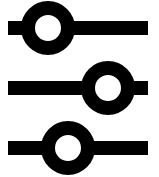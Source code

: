 <mxfile version="14.9.6" type="device"><diagram id="EhhW3xQttqIZV80_lBOK" name="Page-1"><mxGraphModel dx="341" dy="200" grid="1" gridSize="10" guides="1" tooltips="1" connect="1" arrows="1" fold="1" page="1" pageScale="1" pageWidth="850" pageHeight="1100" math="0" shadow="0"><root><mxCell id="0"/><mxCell id="1" parent="0"/><mxCell id="z-2xyla_ojrBzEtvDjZy-7" value="" style="endArrow=none;html=1;strokeWidth=7;fillColor=#ffffff;" parent="1" edge="1"><mxGeometry width="50" height="50" relative="1" as="geometry"><mxPoint x="280" y="400" as="sourcePoint"/><mxPoint x="350" y="400" as="targetPoint"/></mxGeometry></mxCell><mxCell id="Ds-lCJspk7ONe5H3UULd-1" value="" style="endArrow=none;html=1;strokeWidth=7;fillColor=#ffffff;" edge="1" parent="1"><mxGeometry width="50" height="50" relative="1" as="geometry"><mxPoint x="280" y="430" as="sourcePoint"/><mxPoint x="350" y="430" as="targetPoint"/></mxGeometry></mxCell><mxCell id="Ds-lCJspk7ONe5H3UULd-2" value="" style="endArrow=none;html=1;strokeWidth=7;fillColor=#ffffff;" edge="1" parent="1"><mxGeometry width="50" height="50" relative="1" as="geometry"><mxPoint x="280" y="370" as="sourcePoint"/><mxPoint x="350" y="370" as="targetPoint"/></mxGeometry></mxCell><mxCell id="Ds-lCJspk7ONe5H3UULd-3" value="" style="ellipse;whiteSpace=wrap;html=1;aspect=fixed;rounded=1;fontSize=11;strokeWidth=7;labelBackgroundColor=#ffffff;connectable=0;allowArrows=0;" vertex="1" parent="1"><mxGeometry x="290" y="360" width="20" height="20" as="geometry"/></mxCell><mxCell id="Ds-lCJspk7ONe5H3UULd-6" value="" style="ellipse;whiteSpace=wrap;html=1;aspect=fixed;rounded=1;fontSize=11;strokeWidth=7;labelBackgroundColor=#ffffff;connectable=0;allowArrows=0;" vertex="1" parent="1"><mxGeometry x="320" y="390" width="20" height="20" as="geometry"/></mxCell><mxCell id="Ds-lCJspk7ONe5H3UULd-7" value="" style="ellipse;whiteSpace=wrap;html=1;aspect=fixed;rounded=1;fontSize=11;strokeWidth=7;labelBackgroundColor=#ffffff;connectable=0;allowArrows=0;" vertex="1" parent="1"><mxGeometry x="300" y="420" width="20" height="20" as="geometry"/></mxCell></root></mxGraphModel></diagram></mxfile>